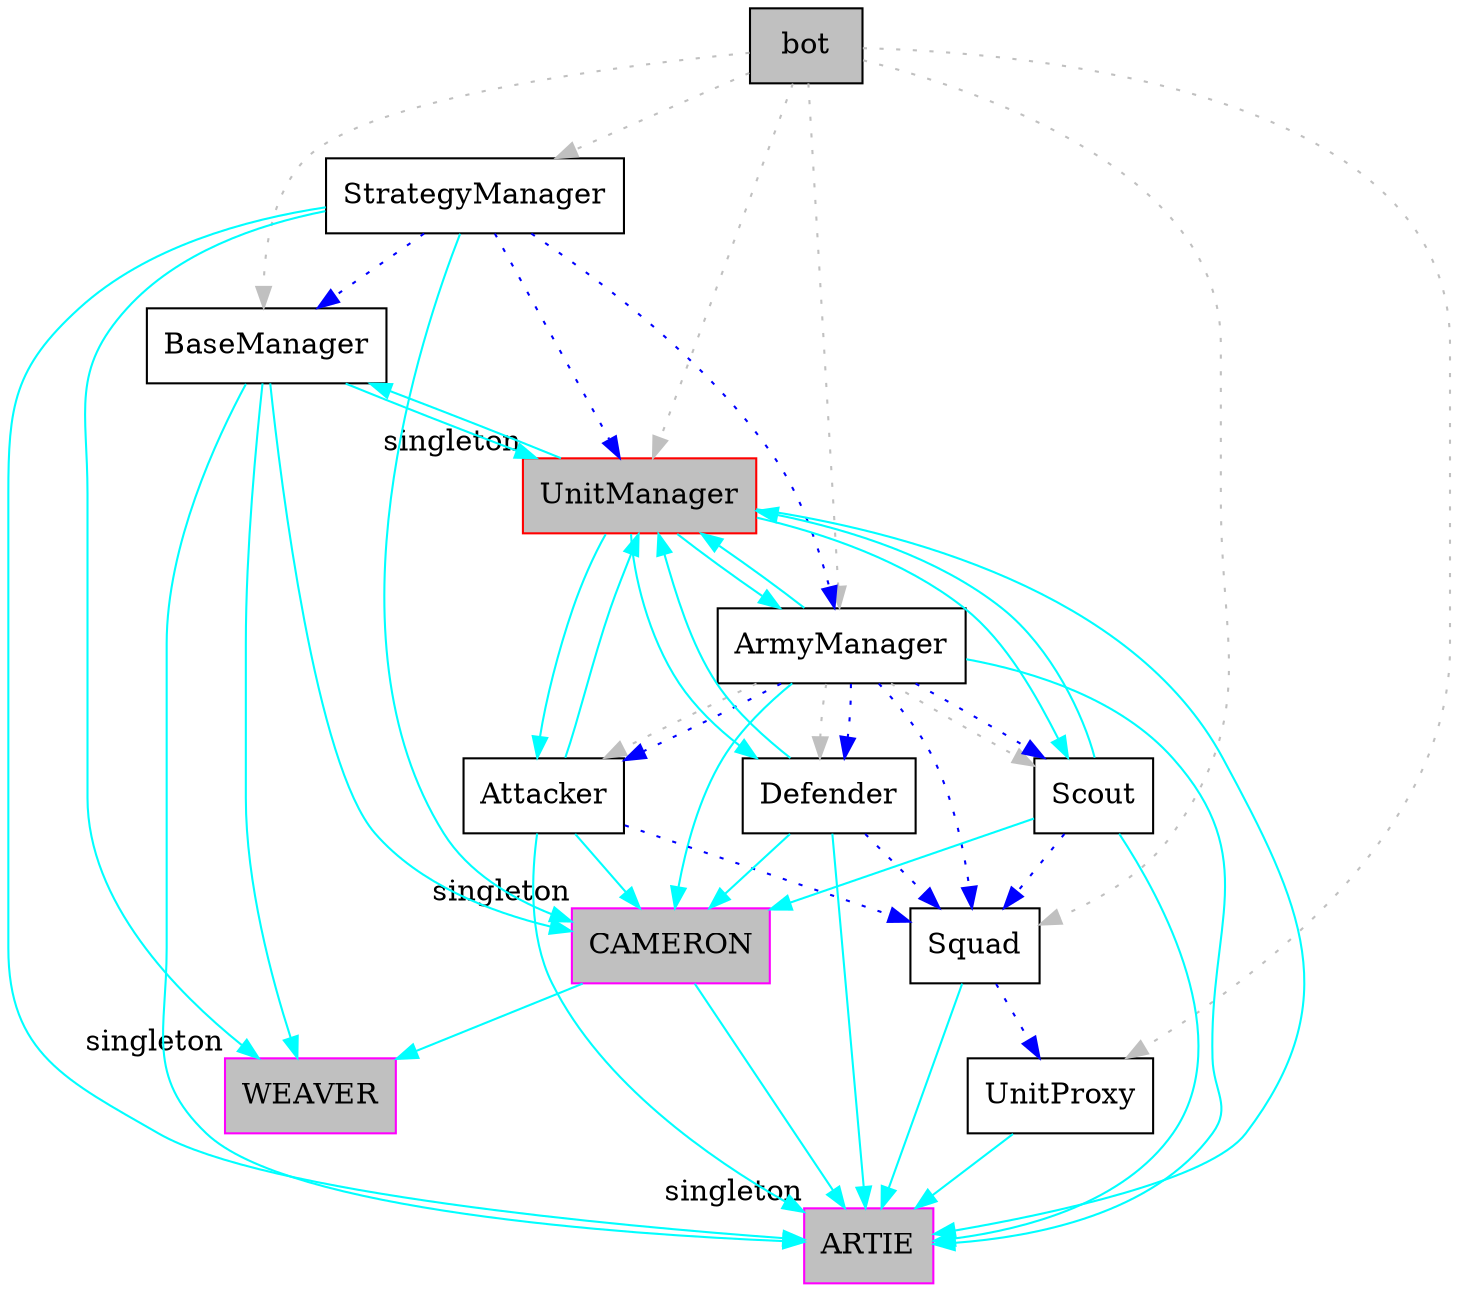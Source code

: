 

digraph cluster_Turk {

  node [shape="box"];

  bot [label="bot" style=filled fillcolor=grey]; 
  StrategyManager [label="StrategyManager"];
  BaseManager [label="BaseManager"];
  ArmyManager [label="ArmyManager"];
  UnitManager [label="UnitManager" xlabel="singleton" color="red" fillcolor=grey style=filled];

  Scout [label="Scout"];
  Attacker [label="Attacker"];
  Defender [label="Defender"];

  Squad [label="Squad"];
  UnitProxy [label="UnitProxy"];

  node [xlabel="singleton" shape=box style=filled color=magenta fillcolor=grey];
  artie [label="ARTIE"];
  weaver [label="WEAVER"];
  cameron [label="CAMERON"]; 


  edge [color="grey" style="dotted"];
  bot -> StrategyManager;
  bot -> BaseManager;
  bot -> ArmyManager;
  bot -> UnitManager;

  bot -> Squad;
  bot -> UnitProxy;
  ArmyManager -> Scout;
  ArmyManager -> Attacker;
  ArmyManager -> Defender;


  edge [color="blue" style="dotted"];
  StrategyManager -> BaseManager;
  StrategyManager -> ArmyManager;
  StrategyManager -> UnitManager;

  ArmyManager -> Scout;
  ArmyManager -> Attacker;
  ArmyManager -> Defender;

  ArmyManager -> Squad;
  Squad -> UnitProxy;

  Scout -> Squad;
  Attacker -> Squad;
  Defender -> Squad;

  edge [color="cyan" style="" penwidth=1];
  StrategyManager -> artie;
  BaseManager -> artie;
  ArmyManager -> artie;
  UnitManager -> artie;
  Scout -> artie;
  Attacker -> artie;
  Defender -> artie;

  Squad -> artie;
  UnitProxy -> artie;

  BaseManager -> weaver; 


  StrategyManager -> weaver;
  StrategyManager -> cameron;
  ArmyManager -> cameron;
  Scout -> cameron;
  Attacker -> cameron;
  Defender -> cameron;
  BaseManager -> cameron;
  
  cameron -> artie;
  cameron -> weaver;


  BaseManager -> UnitManager;
  UnitManager -> BaseManager;
  ArmyManager -> UnitManager;
  UnitManager -> ArmyManager;
  Scout -> UnitManager;
  UnitManager -> Scout;
  Defender -> UnitManager;
  UnitManager -> Defender;
  Attacker -> UnitManager;
  UnitManager -> Attacker;
  

}
